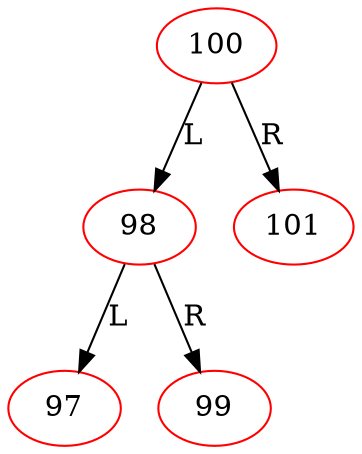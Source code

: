 digraph PostOrderTraversal2 {
"100" -> {"98"} [label="L"]
"100" -> {"101"} [label="R"]
"98" -> {"97"} [label="L"]
"98" -> {"99"} [label="R"]
"100" [color=red]
"98" [color=red]
"97" [color=red]
"99" [color=red]
"101" [color=red]
}
